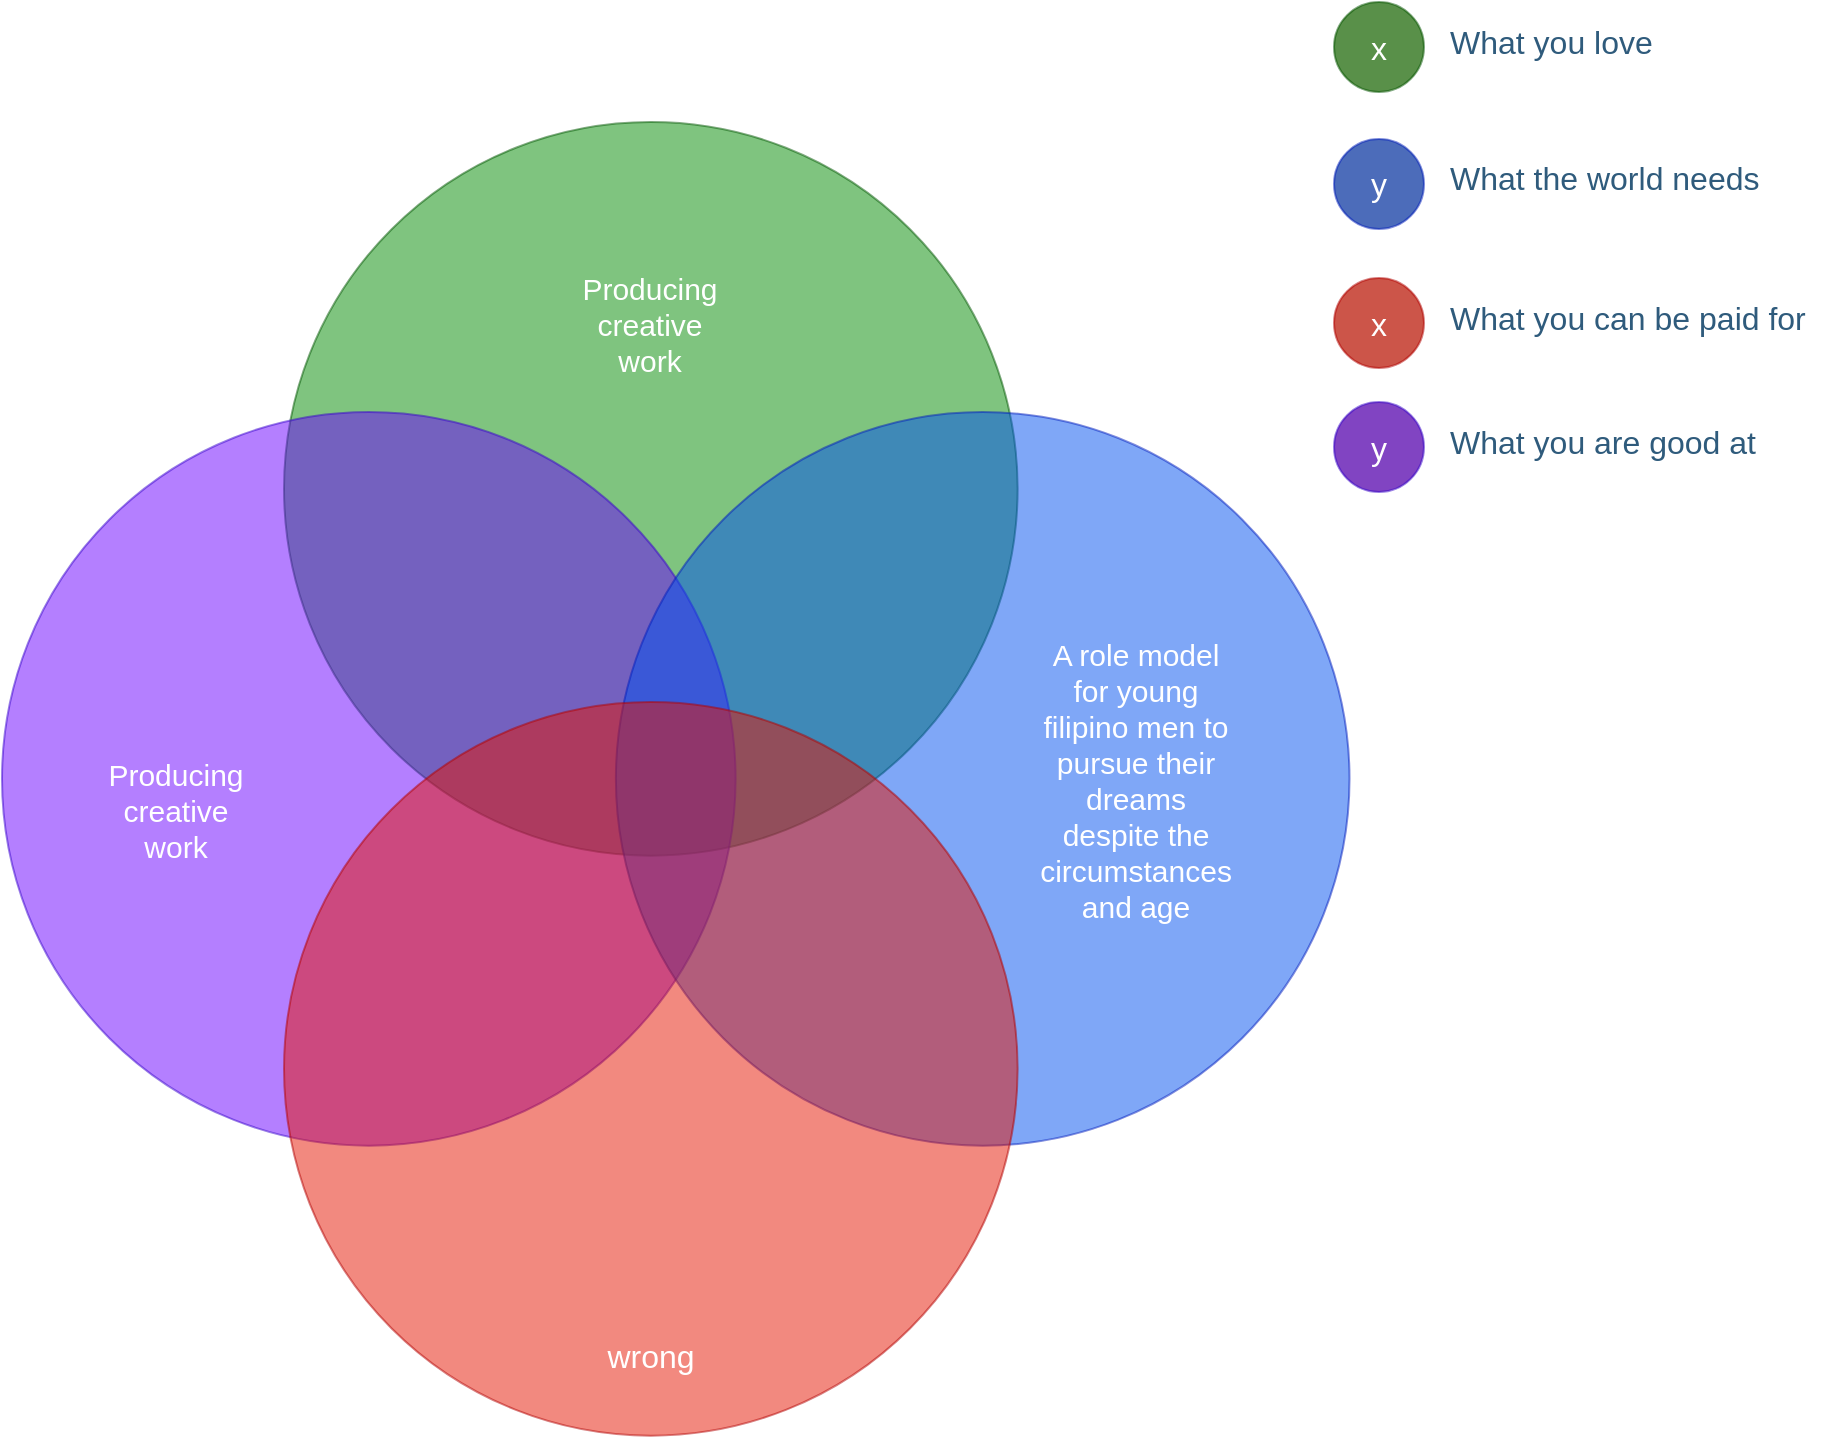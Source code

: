 <mxfile version="23.0.1" type="github">
  <diagram id="3228e29e-7158-1315-38df-8450db1d8a1d" name="Page-1">
    <mxGraphModel dx="880" dy="468" grid="1" gridSize="10" guides="1" tooltips="1" connect="1" arrows="1" fold="1" page="1" pageScale="1" pageWidth="1169" pageHeight="827" background="none" math="0" shadow="0">
      <root>
        <mxCell id="0" />
        <mxCell id="1" parent="0" />
        <mxCell id="21635" value="&lt;div style=&quot;text-align: center ; font-size: 16px&quot;&gt;&lt;br&gt;&lt;/div&gt;" style="ellipse;whiteSpace=wrap;html=1;aspect=fixed;rounded=1;shadow=0;glass=0;labelBackgroundColor=none;strokeColor=none;strokeWidth=1;fillColor=#F08705;gradientColor=none;fontFamily=Helvetica;fontSize=16;fontColor=#2F5B7C;align=center;opacity=50;verticalAlign=top;spacing=15;" parent="1" vertex="1">
          <mxGeometry x="914" y="10" width="45" height="45" as="geometry" />
        </mxCell>
        <mxCell id="21636" value="" style="ellipse;whiteSpace=wrap;html=1;aspect=fixed;rounded=1;shadow=0;glass=0;labelBackgroundColor=none;strokeColor=none;strokeWidth=1;fillColor=#736CA8;gradientColor=none;fontFamily=Helvetica;fontSize=16;fontColor=#2F5B7C;align=left;opacity=50;spacing=15;" parent="1" vertex="1">
          <mxGeometry x="914" y="10" width="45" height="45" as="geometry" />
        </mxCell>
        <mxCell id="21643" value="x" style="ellipse;whiteSpace=wrap;html=1;aspect=fixed;rounded=1;shadow=0;glass=0;labelBackgroundColor=none;strokeColor=#005700;strokeWidth=1;fillColor=#008a00;fontFamily=Helvetica;fontSize=16;fontColor=#ffffff;align=center;opacity=50;spacing=15;" parent="1" vertex="1">
          <mxGeometry x="914" y="10" width="45" height="45" as="geometry" />
        </mxCell>
        <mxCell id="21644" value="What you love" style="text;html=1;resizable=0;points=[];autosize=1;align=left;verticalAlign=top;spacingTop=-4;fontSize=16;fontFamily=Helvetica;fontColor=#2F5B7C;" parent="1" vertex="1">
          <mxGeometry x="969.5" y="17.5" width="120" height="30" as="geometry" />
        </mxCell>
        <mxCell id="21645" value="" style="ellipse;whiteSpace=wrap;html=1;aspect=fixed;rounded=1;shadow=0;glass=0;labelBackgroundColor=none;strokeColor=none;strokeWidth=1;fillColor=#12AAB5;gradientColor=none;fontFamily=Helvetica;fontSize=16;fontColor=#2F5B7C;align=center;opacity=50;spacing=15;" parent="1" vertex="1">
          <mxGeometry x="914" y="78.5" width="45" height="45" as="geometry" />
        </mxCell>
        <mxCell id="21646" value="" style="ellipse;whiteSpace=wrap;html=1;aspect=fixed;rounded=1;shadow=0;glass=0;labelBackgroundColor=none;strokeColor=none;strokeWidth=1;fillColor=#AE4132;gradientColor=none;fontFamily=Helvetica;fontSize=16;fontColor=#2F5B7C;align=center;opacity=50;spacing=15;" parent="1" vertex="1">
          <mxGeometry x="914" y="78.5" width="45" height="45" as="geometry" />
        </mxCell>
        <mxCell id="21647" value="y" style="ellipse;whiteSpace=wrap;html=1;aspect=fixed;rounded=1;shadow=0;glass=0;labelBackgroundColor=none;strokeColor=#001DBC;strokeWidth=1;fillColor=#0050ef;fontFamily=Helvetica;fontSize=16;fontColor=#ffffff;align=center;opacity=50;spacing=15;" parent="1" vertex="1">
          <mxGeometry x="914" y="78.5" width="45" height="45" as="geometry" />
        </mxCell>
        <mxCell id="21648" value="What the world needs" style="text;html=1;resizable=0;points=[];autosize=1;align=left;verticalAlign=top;spacingTop=-4;fontSize=16;fontFamily=Helvetica;fontColor=#2F5B7C;" parent="1" vertex="1">
          <mxGeometry x="969.5" y="86" width="180" height="30" as="geometry" />
        </mxCell>
        <mxCell id="nFk9WijKYH34LfZV5_Lt-21667" value="&lt;div style=&quot;text-align: center ; font-size: 16px&quot;&gt;&lt;br&gt;&lt;/div&gt;" style="ellipse;whiteSpace=wrap;html=1;aspect=fixed;rounded=1;shadow=0;glass=0;labelBackgroundColor=none;strokeColor=none;strokeWidth=1;fillColor=#F08705;gradientColor=none;fontFamily=Helvetica;fontSize=16;fontColor=#2F5B7C;align=center;opacity=50;verticalAlign=top;spacing=15;" vertex="1" parent="1">
          <mxGeometry x="914" y="148" width="45" height="45" as="geometry" />
        </mxCell>
        <mxCell id="nFk9WijKYH34LfZV5_Lt-21668" value="" style="ellipse;whiteSpace=wrap;html=1;aspect=fixed;rounded=1;shadow=0;glass=0;labelBackgroundColor=none;strokeColor=none;strokeWidth=1;fillColor=#736CA8;gradientColor=none;fontFamily=Helvetica;fontSize=16;fontColor=#2F5B7C;align=left;opacity=50;spacing=15;" vertex="1" parent="1">
          <mxGeometry x="914" y="148" width="45" height="45" as="geometry" />
        </mxCell>
        <mxCell id="nFk9WijKYH34LfZV5_Lt-21669" value="x" style="ellipse;whiteSpace=wrap;html=1;aspect=fixed;rounded=1;shadow=0;glass=0;labelBackgroundColor=none;strokeColor=#B20000;strokeWidth=1;fillColor=#e51400;fontFamily=Helvetica;fontSize=16;fontColor=#ffffff;align=center;opacity=50;spacing=15;" vertex="1" parent="1">
          <mxGeometry x="914" y="148" width="45" height="45" as="geometry" />
        </mxCell>
        <mxCell id="nFk9WijKYH34LfZV5_Lt-21670" value="What you can be paid for" style="text;html=1;resizable=0;points=[];autosize=1;align=left;verticalAlign=top;spacingTop=-4;fontSize=16;fontFamily=Helvetica;fontColor=#2F5B7C;" vertex="1" parent="1">
          <mxGeometry x="969.5" y="155.5" width="200" height="30" as="geometry" />
        </mxCell>
        <mxCell id="nFk9WijKYH34LfZV5_Lt-21671" value="" style="ellipse;whiteSpace=wrap;html=1;aspect=fixed;rounded=1;shadow=0;glass=0;labelBackgroundColor=none;strokeColor=none;strokeWidth=1;fillColor=#12AAB5;gradientColor=none;fontFamily=Helvetica;fontSize=16;fontColor=#2F5B7C;align=center;opacity=50;spacing=15;" vertex="1" parent="1">
          <mxGeometry x="914" y="210" width="45" height="45" as="geometry" />
        </mxCell>
        <mxCell id="nFk9WijKYH34LfZV5_Lt-21672" value="" style="ellipse;whiteSpace=wrap;html=1;aspect=fixed;rounded=1;shadow=0;glass=0;labelBackgroundColor=none;strokeColor=none;strokeWidth=1;fillColor=#AE4132;gradientColor=none;fontFamily=Helvetica;fontSize=16;fontColor=#2F5B7C;align=center;opacity=50;spacing=15;" vertex="1" parent="1">
          <mxGeometry x="914" y="210" width="45" height="45" as="geometry" />
        </mxCell>
        <mxCell id="nFk9WijKYH34LfZV5_Lt-21673" value="y" style="ellipse;whiteSpace=wrap;html=1;aspect=fixed;rounded=1;shadow=0;glass=0;labelBackgroundColor=none;strokeColor=#3700CC;strokeWidth=1;fillColor=#6a00ff;fontFamily=Helvetica;fontSize=16;fontColor=#ffffff;align=center;opacity=50;spacing=15;" vertex="1" parent="1">
          <mxGeometry x="914" y="210" width="45" height="45" as="geometry" />
        </mxCell>
        <mxCell id="nFk9WijKYH34LfZV5_Lt-21674" value="What you are good at" style="text;html=1;resizable=0;points=[];autosize=1;align=left;verticalAlign=top;spacingTop=-4;fontSize=16;fontFamily=Helvetica;fontColor=#2F5B7C;" vertex="1" parent="1">
          <mxGeometry x="969.5" y="217.5" width="180" height="30" as="geometry" />
        </mxCell>
        <mxCell id="21637" value="&lt;div style=&quot;text-align: center; font-size: 16px;&quot;&gt;&lt;br&gt;&lt;/div&gt;" style="ellipse;whiteSpace=wrap;html=1;aspect=fixed;rounded=1;shadow=0;glass=0;labelBackgroundColor=none;strokeColor=#005700;strokeWidth=1;fillColor=#008a00;fontFamily=Helvetica;fontSize=16;fontColor=#ffffff;align=center;opacity=50;verticalAlign=top;spacing=15;movable=0;resizable=0;rotatable=0;deletable=0;editable=0;locked=1;connectable=0;" parent="1" vertex="1">
          <mxGeometry x="388.999" y="70" width="366.82" height="366.82" as="geometry" />
        </mxCell>
        <mxCell id="21638" value="" style="ellipse;whiteSpace=wrap;html=1;aspect=fixed;rounded=1;shadow=0;glass=0;labelBackgroundColor=none;strokeColor=#3700CC;strokeWidth=1;fillColor=#6a00ff;fontFamily=Helvetica;fontSize=16;fontColor=#ffffff;align=left;opacity=50;spacing=15;movable=0;resizable=0;rotatable=0;deletable=0;editable=0;locked=1;connectable=0;" parent="1" vertex="1">
          <mxGeometry x="248" y="215.0" width="366.82" height="366.82" as="geometry" />
        </mxCell>
        <mxCell id="21639" value="" style="ellipse;whiteSpace=wrap;html=1;aspect=fixed;rounded=1;shadow=0;glass=0;labelBackgroundColor=none;strokeColor=#001DBC;strokeWidth=1;fillColor=#0050EF;fontFamily=Helvetica;fontSize=16;fontColor=#ffffff;align=right;opacity=50;spacing=15;movable=0;resizable=0;rotatable=0;deletable=0;editable=0;locked=1;connectable=0;" parent="1" vertex="1">
          <mxGeometry x="554.938" y="215.0" width="366.82" height="366.82" as="geometry" />
        </mxCell>
        <mxCell id="21640" value="&lt;div style=&quot;text-align: center; font-size: 16px;&quot;&gt;&lt;span style=&quot;font-size: 16px;&quot;&gt;wrong&lt;/span&gt;&lt;/div&gt;" style="ellipse;whiteSpace=wrap;html=1;aspect=fixed;rounded=1;shadow=0;glass=0;labelBackgroundColor=none;strokeColor=#B20000;strokeWidth=1;fillColor=#E51400;fontFamily=Helvetica;fontSize=16;align=center;opacity=50;verticalAlign=bottom;spacingBottom=15;spacing=15;fontColor=#ffffff;movable=0;resizable=0;rotatable=0;deletable=0;editable=0;locked=1;connectable=0;" parent="1" vertex="1">
          <mxGeometry x="388.999" y="359.999" width="366.82" height="366.82" as="geometry" />
        </mxCell>
        <mxCell id="nFk9WijKYH34LfZV5_Lt-21678" value="&lt;font style=&quot;font-size: 15px;&quot; color=&quot;#ffffff&quot;&gt;A role model for young filipino men to pursue their dreams despite the circumstances and age&lt;/font&gt;" style="text;html=1;strokeColor=none;fillColor=none;align=center;verticalAlign=middle;whiteSpace=wrap;rounded=0;" vertex="1" parent="1">
          <mxGeometry x="770" y="384" width="90" height="30" as="geometry" />
        </mxCell>
        <mxCell id="nFk9WijKYH34LfZV5_Lt-21679" value="&lt;font style=&quot;font-size: 15px;&quot; color=&quot;#ffffff&quot;&gt;Producing creative work&lt;/font&gt;" style="text;html=1;strokeColor=none;fillColor=none;align=center;verticalAlign=middle;whiteSpace=wrap;rounded=0;" vertex="1" parent="1">
          <mxGeometry x="290" y="399" width="90" height="30" as="geometry" />
        </mxCell>
        <mxCell id="nFk9WijKYH34LfZV5_Lt-21680" value="&lt;font style=&quot;font-size: 15px;&quot; color=&quot;#ffffff&quot;&gt;Producing creative work&lt;/font&gt;" style="text;html=1;strokeColor=none;fillColor=none;align=center;verticalAlign=middle;whiteSpace=wrap;rounded=0;" vertex="1" parent="1">
          <mxGeometry x="527.41" y="155.5" width="90" height="30" as="geometry" />
        </mxCell>
      </root>
    </mxGraphModel>
  </diagram>
</mxfile>
